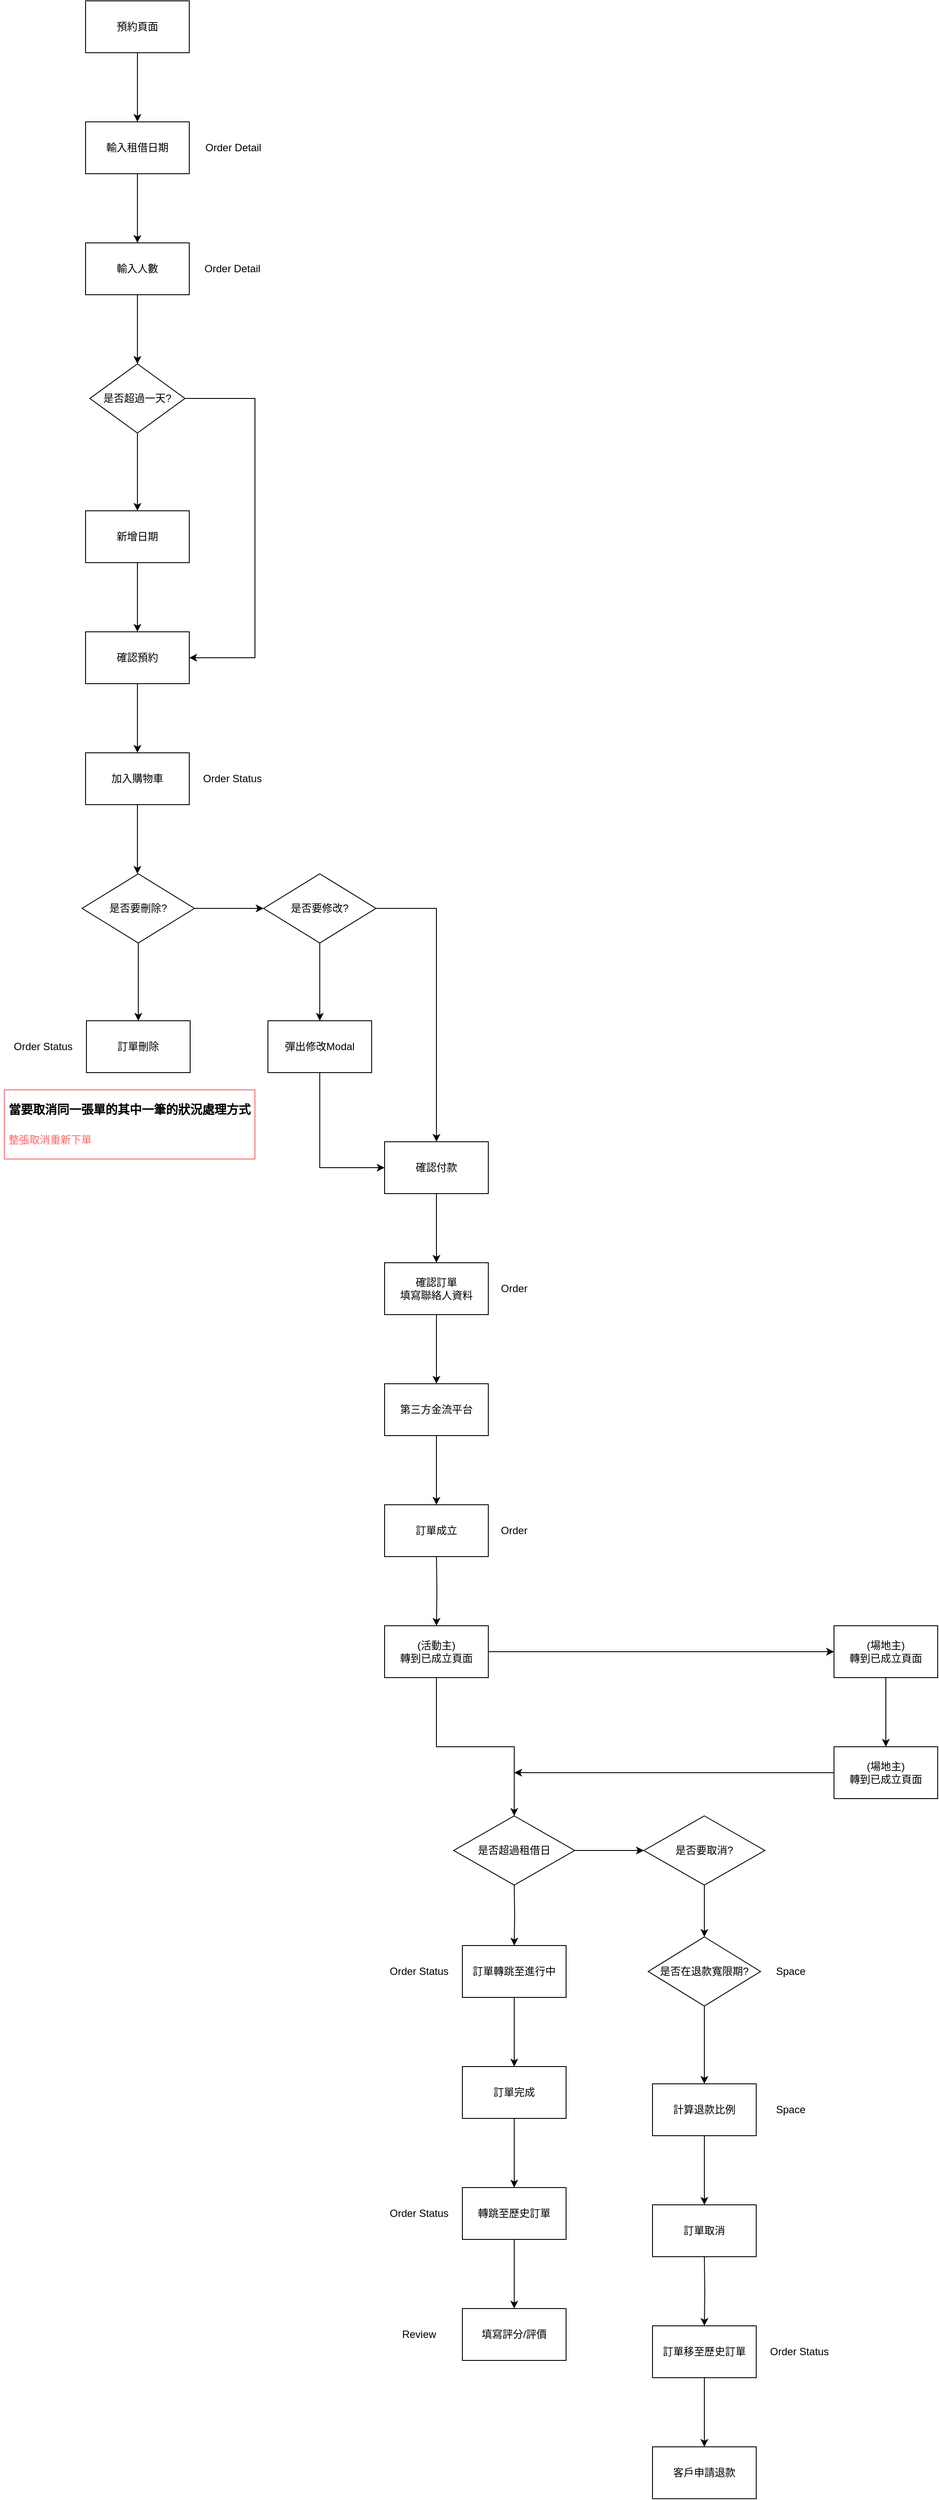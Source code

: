<mxfile version="15.2.9" type="device" pages="5"><diagram id="C5RBs43oDa-KdzZeNtuy" name="下訂單"><mxGraphModel dx="1422" dy="706" grid="1" gridSize="10" guides="1" tooltips="1" connect="1" arrows="1" fold="1" page="1" pageScale="1" pageWidth="827" pageHeight="1169" math="0" shadow="0"><root><mxCell id="WIyWlLk6GJQsqaUBKTNV-0"/><mxCell id="WIyWlLk6GJQsqaUBKTNV-1" parent="WIyWlLk6GJQsqaUBKTNV-0"/><mxCell id="WJrAWyc0qGyzrB6jBQik-2" value="" style="edgeStyle=orthogonalEdgeStyle;rounded=0;orthogonalLoop=1;jettySize=auto;html=1;" parent="WIyWlLk6GJQsqaUBKTNV-1" source="WJrAWyc0qGyzrB6jBQik-0" target="WJrAWyc0qGyzrB6jBQik-1" edge="1"><mxGeometry relative="1" as="geometry"/></mxCell><mxCell id="WJrAWyc0qGyzrB6jBQik-0" value="預約頁面" style="rounded=0;whiteSpace=wrap;html=1;" parent="WIyWlLk6GJQsqaUBKTNV-1" vertex="1"><mxGeometry x="134" y="40" width="120" height="60" as="geometry"/></mxCell><mxCell id="WJrAWyc0qGyzrB6jBQik-18" value="" style="edgeStyle=orthogonalEdgeStyle;rounded=0;orthogonalLoop=1;jettySize=auto;html=1;" parent="WIyWlLk6GJQsqaUBKTNV-1" source="WJrAWyc0qGyzrB6jBQik-1" target="WJrAWyc0qGyzrB6jBQik-17" edge="1"><mxGeometry relative="1" as="geometry"/></mxCell><mxCell id="WJrAWyc0qGyzrB6jBQik-1" value="輸入租借日期" style="rounded=0;whiteSpace=wrap;html=1;" parent="WIyWlLk6GJQsqaUBKTNV-1" vertex="1"><mxGeometry x="134" y="180" width="120" height="60" as="geometry"/></mxCell><mxCell id="WJrAWyc0qGyzrB6jBQik-7" value="" style="edgeStyle=orthogonalEdgeStyle;rounded=0;orthogonalLoop=1;jettySize=auto;html=1;" parent="WIyWlLk6GJQsqaUBKTNV-1" source="WJrAWyc0qGyzrB6jBQik-5" target="WJrAWyc0qGyzrB6jBQik-6" edge="1"><mxGeometry relative="1" as="geometry"/></mxCell><mxCell id="WJrAWyc0qGyzrB6jBQik-22" value="" style="edgeStyle=orthogonalEdgeStyle;rounded=0;orthogonalLoop=1;jettySize=auto;html=1;entryX=1;entryY=0.5;entryDx=0;entryDy=0;" parent="WIyWlLk6GJQsqaUBKTNV-1" source="WJrAWyc0qGyzrB6jBQik-5" target="WJrAWyc0qGyzrB6jBQik-12" edge="1"><mxGeometry relative="1" as="geometry"><mxPoint x="340" y="800" as="targetPoint"/><Array as="points"><mxPoint x="330" y="500"/><mxPoint x="330" y="800"/></Array></mxGeometry></mxCell><mxCell id="WJrAWyc0qGyzrB6jBQik-5" value="是否超過一天?" style="rhombus;whiteSpace=wrap;html=1;" parent="WIyWlLk6GJQsqaUBKTNV-1" vertex="1"><mxGeometry x="139" y="460" width="110" height="80" as="geometry"/></mxCell><mxCell id="WJrAWyc0qGyzrB6jBQik-13" value="" style="edgeStyle=orthogonalEdgeStyle;rounded=0;orthogonalLoop=1;jettySize=auto;html=1;" parent="WIyWlLk6GJQsqaUBKTNV-1" source="WJrAWyc0qGyzrB6jBQik-6" target="WJrAWyc0qGyzrB6jBQik-12" edge="1"><mxGeometry relative="1" as="geometry"/></mxCell><mxCell id="WJrAWyc0qGyzrB6jBQik-6" value="新增日期" style="whiteSpace=wrap;html=1;" parent="WIyWlLk6GJQsqaUBKTNV-1" vertex="1"><mxGeometry x="134" y="630" width="120" height="60" as="geometry"/></mxCell><mxCell id="WJrAWyc0qGyzrB6jBQik-25" value="" style="edgeStyle=orthogonalEdgeStyle;rounded=0;orthogonalLoop=1;jettySize=auto;html=1;" parent="WIyWlLk6GJQsqaUBKTNV-1" source="WJrAWyc0qGyzrB6jBQik-12" target="WJrAWyc0qGyzrB6jBQik-24" edge="1"><mxGeometry relative="1" as="geometry"/></mxCell><mxCell id="WJrAWyc0qGyzrB6jBQik-12" value="確認預約" style="whiteSpace=wrap;html=1;" parent="WIyWlLk6GJQsqaUBKTNV-1" vertex="1"><mxGeometry x="134" y="770" width="120" height="60" as="geometry"/></mxCell><mxCell id="WJrAWyc0qGyzrB6jBQik-20" value="" style="edgeStyle=orthogonalEdgeStyle;rounded=0;orthogonalLoop=1;jettySize=auto;html=1;" parent="WIyWlLk6GJQsqaUBKTNV-1" source="WJrAWyc0qGyzrB6jBQik-17" edge="1"><mxGeometry relative="1" as="geometry"><mxPoint x="194" y="460" as="targetPoint"/></mxGeometry></mxCell><mxCell id="WJrAWyc0qGyzrB6jBQik-17" value="輸入人數" style="rounded=0;whiteSpace=wrap;html=1;" parent="WIyWlLk6GJQsqaUBKTNV-1" vertex="1"><mxGeometry x="134" y="320" width="120" height="60" as="geometry"/></mxCell><mxCell id="WJrAWyc0qGyzrB6jBQik-27" value="" style="edgeStyle=orthogonalEdgeStyle;rounded=0;orthogonalLoop=1;jettySize=auto;html=1;" parent="WIyWlLk6GJQsqaUBKTNV-1" source="WJrAWyc0qGyzrB6jBQik-24" edge="1"><mxGeometry relative="1" as="geometry"><mxPoint x="194" y="1050" as="targetPoint"/></mxGeometry></mxCell><mxCell id="WJrAWyc0qGyzrB6jBQik-24" value="加入購物車" style="whiteSpace=wrap;html=1;" parent="WIyWlLk6GJQsqaUBKTNV-1" vertex="1"><mxGeometry x="134" y="910" width="120" height="60" as="geometry"/></mxCell><mxCell id="WJrAWyc0qGyzrB6jBQik-30" value="" style="edgeStyle=orthogonalEdgeStyle;rounded=0;orthogonalLoop=1;jettySize=auto;html=1;" parent="WIyWlLk6GJQsqaUBKTNV-1" source="WJrAWyc0qGyzrB6jBQik-28" target="WJrAWyc0qGyzrB6jBQik-29" edge="1"><mxGeometry relative="1" as="geometry"/></mxCell><mxCell id="WJrAWyc0qGyzrB6jBQik-35" value="" style="edgeStyle=orthogonalEdgeStyle;rounded=0;orthogonalLoop=1;jettySize=auto;html=1;" parent="WIyWlLk6GJQsqaUBKTNV-1" source="WJrAWyc0qGyzrB6jBQik-28" target="WJrAWyc0qGyzrB6jBQik-34" edge="1"><mxGeometry relative="1" as="geometry"/></mxCell><mxCell id="WJrAWyc0qGyzrB6jBQik-28" value="是否要刪除?" style="rhombus;whiteSpace=wrap;html=1;" parent="WIyWlLk6GJQsqaUBKTNV-1" vertex="1"><mxGeometry x="130" y="1050" width="130" height="80" as="geometry"/></mxCell><mxCell id="WJrAWyc0qGyzrB6jBQik-29" value="訂單刪除" style="whiteSpace=wrap;html=1;" parent="WIyWlLk6GJQsqaUBKTNV-1" vertex="1"><mxGeometry x="135" y="1220" width="120" height="60" as="geometry"/></mxCell><mxCell id="WJrAWyc0qGyzrB6jBQik-37" value="" style="edgeStyle=orthogonalEdgeStyle;rounded=0;orthogonalLoop=1;jettySize=auto;html=1;" parent="WIyWlLk6GJQsqaUBKTNV-1" source="WJrAWyc0qGyzrB6jBQik-34" edge="1"><mxGeometry relative="1" as="geometry"><mxPoint x="405" y="1220" as="targetPoint"/></mxGeometry></mxCell><mxCell id="WJrAWyc0qGyzrB6jBQik-39" value="" style="edgeStyle=orthogonalEdgeStyle;rounded=0;orthogonalLoop=1;jettySize=auto;html=1;" parent="WIyWlLk6GJQsqaUBKTNV-1" source="WJrAWyc0qGyzrB6jBQik-34" target="WJrAWyc0qGyzrB6jBQik-38" edge="1"><mxGeometry relative="1" as="geometry"/></mxCell><mxCell id="WJrAWyc0qGyzrB6jBQik-34" value="是否要修改?" style="rhombus;whiteSpace=wrap;html=1;" parent="WIyWlLk6GJQsqaUBKTNV-1" vertex="1"><mxGeometry x="340" y="1050" width="130" height="80" as="geometry"/></mxCell><mxCell id="WJrAWyc0qGyzrB6jBQik-44" value="" style="edgeStyle=orthogonalEdgeStyle;rounded=0;orthogonalLoop=1;jettySize=auto;html=1;" parent="WIyWlLk6GJQsqaUBKTNV-1" source="WJrAWyc0qGyzrB6jBQik-38" target="WJrAWyc0qGyzrB6jBQik-43" edge="1"><mxGeometry relative="1" as="geometry"/></mxCell><mxCell id="WJrAWyc0qGyzrB6jBQik-38" value="確認付款" style="whiteSpace=wrap;html=1;" parent="WIyWlLk6GJQsqaUBKTNV-1" vertex="1"><mxGeometry x="480" y="1360" width="120" height="60" as="geometry"/></mxCell><mxCell id="WJrAWyc0qGyzrB6jBQik-50" value="" style="edgeStyle=orthogonalEdgeStyle;rounded=0;orthogonalLoop=1;jettySize=auto;html=1;" parent="WIyWlLk6GJQsqaUBKTNV-1" source="WJrAWyc0qGyzrB6jBQik-43" target="WJrAWyc0qGyzrB6jBQik-49" edge="1"><mxGeometry relative="1" as="geometry"/></mxCell><mxCell id="WJrAWyc0qGyzrB6jBQik-43" value="確認訂單&lt;br&gt;填寫聯絡人資料" style="whiteSpace=wrap;html=1;" parent="WIyWlLk6GJQsqaUBKTNV-1" vertex="1"><mxGeometry x="480" y="1500" width="120" height="60" as="geometry"/></mxCell><mxCell id="WJrAWyc0qGyzrB6jBQik-48" style="edgeStyle=orthogonalEdgeStyle;rounded=0;orthogonalLoop=1;jettySize=auto;html=1;entryX=0;entryY=0.5;entryDx=0;entryDy=0;exitX=0.5;exitY=1;exitDx=0;exitDy=0;" parent="WIyWlLk6GJQsqaUBKTNV-1" source="WJrAWyc0qGyzrB6jBQik-45" target="WJrAWyc0qGyzrB6jBQik-38" edge="1"><mxGeometry relative="1" as="geometry"><mxPoint x="405" y="1400" as="targetPoint"/></mxGeometry></mxCell><mxCell id="WJrAWyc0qGyzrB6jBQik-45" value="彈出修改Modal" style="whiteSpace=wrap;html=1;" parent="WIyWlLk6GJQsqaUBKTNV-1" vertex="1"><mxGeometry x="345" y="1220" width="120" height="60" as="geometry"/></mxCell><mxCell id="WJrAWyc0qGyzrB6jBQik-52" value="" style="edgeStyle=orthogonalEdgeStyle;rounded=0;orthogonalLoop=1;jettySize=auto;html=1;" parent="WIyWlLk6GJQsqaUBKTNV-1" source="WJrAWyc0qGyzrB6jBQik-49" target="WJrAWyc0qGyzrB6jBQik-51" edge="1"><mxGeometry relative="1" as="geometry"/></mxCell><mxCell id="WJrAWyc0qGyzrB6jBQik-49" value="第三方金流平台" style="whiteSpace=wrap;html=1;" parent="WIyWlLk6GJQsqaUBKTNV-1" vertex="1"><mxGeometry x="480" y="1640" width="120" height="60" as="geometry"/></mxCell><mxCell id="WJrAWyc0qGyzrB6jBQik-51" value="訂單成立" style="whiteSpace=wrap;html=1;" parent="WIyWlLk6GJQsqaUBKTNV-1" vertex="1"><mxGeometry x="480" y="1780" width="120" height="60" as="geometry"/></mxCell><mxCell id="bFwh6f3fez9DWbD6Xbim-6" value="" style="edgeStyle=orthogonalEdgeStyle;rounded=0;orthogonalLoop=1;jettySize=auto;html=1;" parent="WIyWlLk6GJQsqaUBKTNV-1" target="bFwh6f3fez9DWbD6Xbim-12" edge="1"><mxGeometry relative="1" as="geometry"><mxPoint x="540" y="1840" as="sourcePoint"/></mxGeometry></mxCell><mxCell id="bFwh6f3fez9DWbD6Xbim-7" value="" style="edgeStyle=orthogonalEdgeStyle;rounded=0;orthogonalLoop=1;jettySize=auto;html=1;" parent="WIyWlLk6GJQsqaUBKTNV-1" target="bFwh6f3fez9DWbD6Xbim-9" edge="1"><mxGeometry relative="1" as="geometry"><mxPoint x="850" y="2650" as="sourcePoint"/></mxGeometry></mxCell><mxCell id="bFwh6f3fez9DWbD6Xbim-8" value="" style="edgeStyle=orthogonalEdgeStyle;rounded=0;orthogonalLoop=1;jettySize=auto;html=1;" parent="WIyWlLk6GJQsqaUBKTNV-1" source="bFwh6f3fez9DWbD6Xbim-9" target="bFwh6f3fez9DWbD6Xbim-25" edge="1"><mxGeometry relative="1" as="geometry"/></mxCell><mxCell id="bFwh6f3fez9DWbD6Xbim-9" value="訂單移至歷史訂單" style="whiteSpace=wrap;html=1;" parent="WIyWlLk6GJQsqaUBKTNV-1" vertex="1"><mxGeometry x="790" y="2730" width="120" height="60" as="geometry"/></mxCell><mxCell id="bFwh6f3fez9DWbD6Xbim-10" value="" style="edgeStyle=orthogonalEdgeStyle;rounded=0;orthogonalLoop=1;jettySize=auto;html=1;entryX=0.5;entryY=0;entryDx=0;entryDy=0;" parent="WIyWlLk6GJQsqaUBKTNV-1" source="bFwh6f3fez9DWbD6Xbim-12" target="bFwh6f3fez9DWbD6Xbim-19" edge="1"><mxGeometry relative="1" as="geometry"><mxPoint x="540" y="2170" as="targetPoint"/></mxGeometry></mxCell><mxCell id="bFwh6f3fez9DWbD6Xbim-11" value="" style="edgeStyle=orthogonalEdgeStyle;rounded=0;orthogonalLoop=1;jettySize=auto;html=1;" parent="WIyWlLk6GJQsqaUBKTNV-1" source="bFwh6f3fez9DWbD6Xbim-12" target="bFwh6f3fez9DWbD6Xbim-29" edge="1"><mxGeometry relative="1" as="geometry"/></mxCell><mxCell id="bFwh6f3fez9DWbD6Xbim-12" value="(活動主)&lt;br&gt;轉到已成立頁面" style="rounded=0;whiteSpace=wrap;html=1;" parent="WIyWlLk6GJQsqaUBKTNV-1" vertex="1"><mxGeometry x="480" y="1920" width="120" height="60" as="geometry"/></mxCell><mxCell id="bFwh6f3fez9DWbD6Xbim-13" value="" style="edgeStyle=orthogonalEdgeStyle;rounded=0;orthogonalLoop=1;jettySize=auto;html=1;entryX=0.5;entryY=0;entryDx=0;entryDy=0;" parent="WIyWlLk6GJQsqaUBKTNV-1" target="bFwh6f3fez9DWbD6Xbim-15" edge="1"><mxGeometry relative="1" as="geometry"><mxPoint x="630" y="2220" as="sourcePoint"/><mxPoint x="630" y="2280" as="targetPoint"/></mxGeometry></mxCell><mxCell id="bFwh6f3fez9DWbD6Xbim-14" value="" style="edgeStyle=orthogonalEdgeStyle;rounded=0;orthogonalLoop=1;jettySize=auto;html=1;" parent="WIyWlLk6GJQsqaUBKTNV-1" source="bFwh6f3fez9DWbD6Xbim-15" edge="1"><mxGeometry relative="1" as="geometry"><mxPoint x="630" y="2430" as="targetPoint"/></mxGeometry></mxCell><mxCell id="bFwh6f3fez9DWbD6Xbim-15" value="訂單轉跳至進行中" style="rounded=0;whiteSpace=wrap;html=1;" parent="WIyWlLk6GJQsqaUBKTNV-1" vertex="1"><mxGeometry x="570" y="2290" width="120" height="60" as="geometry"/></mxCell><mxCell id="bFwh6f3fez9DWbD6Xbim-16" value="是否要取消?" style="rhombus;whiteSpace=wrap;html=1;rounded=0;" parent="WIyWlLk6GJQsqaUBKTNV-1" vertex="1"><mxGeometry x="780" y="2140" width="140" height="80" as="geometry"/></mxCell><mxCell id="bFwh6f3fez9DWbD6Xbim-17" value="" style="edgeStyle=orthogonalEdgeStyle;rounded=0;orthogonalLoop=1;jettySize=auto;html=1;" parent="WIyWlLk6GJQsqaUBKTNV-1" edge="1"><mxGeometry relative="1" as="geometry"><mxPoint x="850" y="2220" as="sourcePoint"/><mxPoint x="850" y="2280" as="targetPoint"/></mxGeometry></mxCell><mxCell id="bFwh6f3fez9DWbD6Xbim-18" value="" style="edgeStyle=orthogonalEdgeStyle;rounded=0;orthogonalLoop=1;jettySize=auto;html=1;" parent="WIyWlLk6GJQsqaUBKTNV-1" source="bFwh6f3fez9DWbD6Xbim-19" edge="1"><mxGeometry relative="1" as="geometry"><mxPoint x="780" y="2180" as="targetPoint"/></mxGeometry></mxCell><mxCell id="bFwh6f3fez9DWbD6Xbim-19" value="是否超過租借日" style="rhombus;whiteSpace=wrap;html=1;rounded=0;" parent="WIyWlLk6GJQsqaUBKTNV-1" vertex="1"><mxGeometry x="560" y="2140" width="140" height="80" as="geometry"/></mxCell><mxCell id="bFwh6f3fez9DWbD6Xbim-20" value="" style="edgeStyle=orthogonalEdgeStyle;rounded=0;orthogonalLoop=1;jettySize=auto;html=1;" parent="WIyWlLk6GJQsqaUBKTNV-1" source="bFwh6f3fez9DWbD6Xbim-21" target="bFwh6f3fez9DWbD6Xbim-23" edge="1"><mxGeometry relative="1" as="geometry"/></mxCell><mxCell id="bFwh6f3fez9DWbD6Xbim-21" value="是否在退款寬限期?" style="rhombus;whiteSpace=wrap;html=1;" parent="WIyWlLk6GJQsqaUBKTNV-1" vertex="1"><mxGeometry x="785" y="2280" width="130" height="80" as="geometry"/></mxCell><mxCell id="bFwh6f3fez9DWbD6Xbim-22" value="" style="edgeStyle=orthogonalEdgeStyle;rounded=0;orthogonalLoop=1;jettySize=auto;html=1;" parent="WIyWlLk6GJQsqaUBKTNV-1" source="bFwh6f3fez9DWbD6Xbim-23" target="bFwh6f3fez9DWbD6Xbim-24" edge="1"><mxGeometry relative="1" as="geometry"/></mxCell><mxCell id="bFwh6f3fez9DWbD6Xbim-23" value="計算退款比例" style="whiteSpace=wrap;html=1;" parent="WIyWlLk6GJQsqaUBKTNV-1" vertex="1"><mxGeometry x="790" y="2450" width="120" height="60" as="geometry"/></mxCell><mxCell id="bFwh6f3fez9DWbD6Xbim-24" value="訂單取消" style="whiteSpace=wrap;html=1;" parent="WIyWlLk6GJQsqaUBKTNV-1" vertex="1"><mxGeometry x="790" y="2590" width="120" height="60" as="geometry"/></mxCell><mxCell id="bFwh6f3fez9DWbD6Xbim-25" value="客戶申請退款" style="whiteSpace=wrap;html=1;" parent="WIyWlLk6GJQsqaUBKTNV-1" vertex="1"><mxGeometry x="790" y="2870" width="120" height="60" as="geometry"/></mxCell><mxCell id="bFwh6f3fez9DWbD6Xbim-26" value="" style="edgeStyle=orthogonalEdgeStyle;rounded=0;orthogonalLoop=1;jettySize=auto;html=1;" parent="WIyWlLk6GJQsqaUBKTNV-1" source="bFwh6f3fez9DWbD6Xbim-27" edge="1"><mxGeometry relative="1" as="geometry"><mxPoint x="630" y="2570" as="targetPoint"/></mxGeometry></mxCell><mxCell id="bFwh6f3fez9DWbD6Xbim-27" value="訂單完成" style="rounded=0;whiteSpace=wrap;html=1;" parent="WIyWlLk6GJQsqaUBKTNV-1" vertex="1"><mxGeometry x="570" y="2430" width="120" height="60" as="geometry"/></mxCell><mxCell id="bFwh6f3fez9DWbD6Xbim-28" value="" style="edgeStyle=orthogonalEdgeStyle;rounded=0;orthogonalLoop=1;jettySize=auto;html=1;" parent="WIyWlLk6GJQsqaUBKTNV-1" source="bFwh6f3fez9DWbD6Xbim-29" target="bFwh6f3fez9DWbD6Xbim-30" edge="1"><mxGeometry relative="1" as="geometry"/></mxCell><mxCell id="bFwh6f3fez9DWbD6Xbim-29" value="(場地主)&lt;br&gt;轉到已成立頁面" style="rounded=0;whiteSpace=wrap;html=1;" parent="WIyWlLk6GJQsqaUBKTNV-1" vertex="1"><mxGeometry x="1000" y="1920" width="120" height="60" as="geometry"/></mxCell><mxCell id="bFwh6f3fez9DWbD6Xbim-34" style="edgeStyle=orthogonalEdgeStyle;rounded=0;orthogonalLoop=1;jettySize=auto;html=1;exitX=0;exitY=0.5;exitDx=0;exitDy=0;" parent="WIyWlLk6GJQsqaUBKTNV-1" source="bFwh6f3fez9DWbD6Xbim-30" edge="1"><mxGeometry relative="1" as="geometry"><mxPoint x="630" y="2090" as="targetPoint"/></mxGeometry></mxCell><mxCell id="bFwh6f3fez9DWbD6Xbim-30" value="(場地主)&lt;br&gt;轉到已成立頁面" style="rounded=0;whiteSpace=wrap;html=1;" parent="WIyWlLk6GJQsqaUBKTNV-1" vertex="1"><mxGeometry x="1000" y="2060" width="120" height="60" as="geometry"/></mxCell><mxCell id="bFwh6f3fez9DWbD6Xbim-38" value="" style="edgeStyle=orthogonalEdgeStyle;rounded=0;orthogonalLoop=1;jettySize=auto;html=1;" parent="WIyWlLk6GJQsqaUBKTNV-1" source="bFwh6f3fez9DWbD6Xbim-35" edge="1"><mxGeometry relative="1" as="geometry"><mxPoint x="630" y="2710" as="targetPoint"/></mxGeometry></mxCell><mxCell id="bFwh6f3fez9DWbD6Xbim-35" value="轉跳至歷史訂單" style="rounded=0;whiteSpace=wrap;html=1;" parent="WIyWlLk6GJQsqaUBKTNV-1" vertex="1"><mxGeometry x="570" y="2570" width="120" height="60" as="geometry"/></mxCell><mxCell id="bFwh6f3fez9DWbD6Xbim-39" value="填寫評分/評價" style="rounded=0;whiteSpace=wrap;html=1;" parent="WIyWlLk6GJQsqaUBKTNV-1" vertex="1"><mxGeometry x="570" y="2710" width="120" height="60" as="geometry"/></mxCell><mxCell id="bFwh6f3fez9DWbD6Xbim-40" value="Order Detail" style="text;html=1;strokeColor=none;fillColor=none;align=center;verticalAlign=middle;whiteSpace=wrap;rounded=0;" parent="WIyWlLk6GJQsqaUBKTNV-1" vertex="1"><mxGeometry x="255" y="200" width="100" height="20" as="geometry"/></mxCell><mxCell id="bFwh6f3fez9DWbD6Xbim-41" value="Order Detail" style="text;html=1;strokeColor=none;fillColor=none;align=center;verticalAlign=middle;whiteSpace=wrap;rounded=0;" parent="WIyWlLk6GJQsqaUBKTNV-1" vertex="1"><mxGeometry x="254" y="340" width="100" height="20" as="geometry"/></mxCell><mxCell id="bFwh6f3fez9DWbD6Xbim-42" value="Order Status" style="text;html=1;strokeColor=none;fillColor=none;align=center;verticalAlign=middle;whiteSpace=wrap;rounded=0;" parent="WIyWlLk6GJQsqaUBKTNV-1" vertex="1"><mxGeometry x="254" y="930" width="100" height="20" as="geometry"/></mxCell><mxCell id="bFwh6f3fez9DWbD6Xbim-43" value="Order Status" style="text;html=1;strokeColor=none;fillColor=none;align=center;verticalAlign=middle;whiteSpace=wrap;rounded=0;" parent="WIyWlLk6GJQsqaUBKTNV-1" vertex="1"><mxGeometry x="35" y="1240" width="100" height="20" as="geometry"/></mxCell><mxCell id="bFwh6f3fez9DWbD6Xbim-44" value="Order" style="text;html=1;strokeColor=none;fillColor=none;align=center;verticalAlign=middle;whiteSpace=wrap;rounded=0;" parent="WIyWlLk6GJQsqaUBKTNV-1" vertex="1"><mxGeometry x="580" y="1520" width="100" height="20" as="geometry"/></mxCell><mxCell id="bFwh6f3fez9DWbD6Xbim-45" value="Order" style="text;html=1;strokeColor=none;fillColor=none;align=center;verticalAlign=middle;whiteSpace=wrap;rounded=0;" parent="WIyWlLk6GJQsqaUBKTNV-1" vertex="1"><mxGeometry x="580" y="1800" width="100" height="20" as="geometry"/></mxCell><mxCell id="bFwh6f3fez9DWbD6Xbim-46" value="Order Status" style="text;html=1;strokeColor=none;fillColor=none;align=center;verticalAlign=middle;whiteSpace=wrap;rounded=0;" parent="WIyWlLk6GJQsqaUBKTNV-1" vertex="1"><mxGeometry x="470" y="2310" width="100" height="20" as="geometry"/></mxCell><mxCell id="bFwh6f3fez9DWbD6Xbim-47" value="Order Status" style="text;html=1;strokeColor=none;fillColor=none;align=center;verticalAlign=middle;whiteSpace=wrap;rounded=0;" parent="WIyWlLk6GJQsqaUBKTNV-1" vertex="1"><mxGeometry x="470" y="2590" width="100" height="20" as="geometry"/></mxCell><mxCell id="bFwh6f3fez9DWbD6Xbim-49" value="Review" style="text;html=1;strokeColor=none;fillColor=none;align=center;verticalAlign=middle;whiteSpace=wrap;rounded=0;" parent="WIyWlLk6GJQsqaUBKTNV-1" vertex="1"><mxGeometry x="470" y="2730" width="100" height="20" as="geometry"/></mxCell><mxCell id="bFwh6f3fez9DWbD6Xbim-50" value="Space" style="text;html=1;strokeColor=none;fillColor=none;align=center;verticalAlign=middle;whiteSpace=wrap;rounded=0;" parent="WIyWlLk6GJQsqaUBKTNV-1" vertex="1"><mxGeometry x="900" y="2310" width="100" height="20" as="geometry"/></mxCell><mxCell id="bFwh6f3fez9DWbD6Xbim-51" value="Space" style="text;html=1;strokeColor=none;fillColor=none;align=center;verticalAlign=middle;whiteSpace=wrap;rounded=0;" parent="WIyWlLk6GJQsqaUBKTNV-1" vertex="1"><mxGeometry x="900" y="2470" width="100" height="20" as="geometry"/></mxCell><mxCell id="bFwh6f3fez9DWbD6Xbim-52" value="Order Status" style="text;html=1;strokeColor=none;fillColor=none;align=center;verticalAlign=middle;whiteSpace=wrap;rounded=0;" parent="WIyWlLk6GJQsqaUBKTNV-1" vertex="1"><mxGeometry x="910" y="2750" width="100" height="20" as="geometry"/></mxCell><mxCell id="TXNyuSsWgOs4vsMnwK66-0" value="&lt;h1&gt;&lt;font style=&quot;font-size: 14px&quot;&gt;當要取消同一張單的其中一筆的狀況處理方式&lt;/font&gt;&lt;/h1&gt;&lt;p&gt;&lt;font color=&quot;#ff6666&quot;&gt;整張取消重新下單&lt;/font&gt;&lt;/p&gt;" style="text;html=1;strokeColor=#FF6666;fillColor=none;spacing=5;spacingTop=-20;whiteSpace=wrap;overflow=hidden;rounded=0;" parent="WIyWlLk6GJQsqaUBKTNV-1" vertex="1"><mxGeometry x="40" y="1300" width="290" height="80" as="geometry"/></mxCell></root></mxGraphModel></diagram><diagram id="-NSbQYKcf6LpjmqHO6Qi" name="登入註冊"><mxGraphModel dx="828" dy="462" grid="1" gridSize="10" guides="1" tooltips="1" connect="1" arrows="1" fold="1" page="1" pageScale="1" pageWidth="827" pageHeight="1169" math="0" shadow="0"><root><mxCell id="1UIVZD9rJrT09JjX7f3v-0"/><mxCell id="1UIVZD9rJrT09JjX7f3v-1" parent="1UIVZD9rJrT09JjX7f3v-0"/><mxCell id="1UIVZD9rJrT09JjX7f3v-2" value="" style="edgeStyle=orthogonalEdgeStyle;rounded=0;orthogonalLoop=1;jettySize=auto;html=1;" parent="1UIVZD9rJrT09JjX7f3v-1" source="1UIVZD9rJrT09JjX7f3v-3" target="1UIVZD9rJrT09JjX7f3v-6" edge="1"><mxGeometry relative="1" as="geometry"/></mxCell><mxCell id="1UIVZD9rJrT09JjX7f3v-3" value="登入" style="rounded=0;whiteSpace=wrap;html=1;" parent="1UIVZD9rJrT09JjX7f3v-1" vertex="1"><mxGeometry x="268" y="40" width="94" height="60" as="geometry"/></mxCell><mxCell id="1UIVZD9rJrT09JjX7f3v-4" value="" style="edgeStyle=orthogonalEdgeStyle;rounded=0;orthogonalLoop=1;jettySize=auto;html=1;" parent="1UIVZD9rJrT09JjX7f3v-1" source="1UIVZD9rJrT09JjX7f3v-6" target="1UIVZD9rJrT09JjX7f3v-8" edge="1"><mxGeometry relative="1" as="geometry"/></mxCell><mxCell id="1UIVZD9rJrT09JjX7f3v-5" value="" style="edgeStyle=orthogonalEdgeStyle;rounded=0;orthogonalLoop=1;jettySize=auto;html=1;" parent="1UIVZD9rJrT09JjX7f3v-1" source="1UIVZD9rJrT09JjX7f3v-6" target="1UIVZD9rJrT09JjX7f3v-19" edge="1"><mxGeometry relative="1" as="geometry"/></mxCell><mxCell id="1UIVZD9rJrT09JjX7f3v-6" value="是否有帳號?" style="rhombus;whiteSpace=wrap;html=1;rounded=0;" parent="1UIVZD9rJrT09JjX7f3v-1" vertex="1"><mxGeometry x="240" y="170" width="150" height="80" as="geometry"/></mxCell><mxCell id="1UIVZD9rJrT09JjX7f3v-7" value="" style="edgeStyle=orthogonalEdgeStyle;rounded=0;orthogonalLoop=1;jettySize=auto;html=1;" parent="1UIVZD9rJrT09JjX7f3v-1" source="1UIVZD9rJrT09JjX7f3v-8" target="1UIVZD9rJrT09JjX7f3v-10" edge="1"><mxGeometry relative="1" as="geometry"/></mxCell><mxCell id="1UIVZD9rJrT09JjX7f3v-8" value="註冊頁面" style="whiteSpace=wrap;html=1;rounded=0;" parent="1UIVZD9rJrT09JjX7f3v-1" vertex="1"><mxGeometry x="485" y="180" width="120" height="60" as="geometry"/></mxCell><mxCell id="1UIVZD9rJrT09JjX7f3v-9" value="" style="edgeStyle=orthogonalEdgeStyle;rounded=0;orthogonalLoop=1;jettySize=auto;html=1;" parent="1UIVZD9rJrT09JjX7f3v-1" source="1UIVZD9rJrT09JjX7f3v-10" target="1UIVZD9rJrT09JjX7f3v-12" edge="1"><mxGeometry relative="1" as="geometry"/></mxCell><mxCell id="1UIVZD9rJrT09JjX7f3v-10" value="填入登入資料" style="whiteSpace=wrap;html=1;rounded=0;" parent="1UIVZD9rJrT09JjX7f3v-1" vertex="1"><mxGeometry x="485" y="320" width="120" height="60" as="geometry"/></mxCell><mxCell id="1UIVZD9rJrT09JjX7f3v-11" value="" style="edgeStyle=orthogonalEdgeStyle;rounded=0;orthogonalLoop=1;jettySize=auto;html=1;" parent="1UIVZD9rJrT09JjX7f3v-1" source="1UIVZD9rJrT09JjX7f3v-12" target="1UIVZD9rJrT09JjX7f3v-15" edge="1"><mxGeometry relative="1" as="geometry"/></mxCell><mxCell id="1UIVZD9rJrT09JjX7f3v-12" value="Email發信認證" style="whiteSpace=wrap;html=1;rounded=0;" parent="1UIVZD9rJrT09JjX7f3v-1" vertex="1"><mxGeometry x="485" y="460" width="120" height="60" as="geometry"/></mxCell><mxCell id="1UIVZD9rJrT09JjX7f3v-13" style="edgeStyle=orthogonalEdgeStyle;rounded=0;orthogonalLoop=1;jettySize=auto;html=1;exitX=1;exitY=0.5;exitDx=0;exitDy=0;entryX=1;entryY=0.5;entryDx=0;entryDy=0;" parent="1UIVZD9rJrT09JjX7f3v-1" source="1UIVZD9rJrT09JjX7f3v-15" target="1UIVZD9rJrT09JjX7f3v-12" edge="1"><mxGeometry relative="1" as="geometry"><Array as="points"><mxPoint x="671" y="630"/><mxPoint x="671" y="490"/></Array></mxGeometry></mxCell><mxCell id="1UIVZD9rJrT09JjX7f3v-14" value="" style="edgeStyle=orthogonalEdgeStyle;rounded=0;orthogonalLoop=1;jettySize=auto;html=1;" parent="1UIVZD9rJrT09JjX7f3v-1" source="1UIVZD9rJrT09JjX7f3v-15" target="1UIVZD9rJrT09JjX7f3v-17" edge="1"><mxGeometry relative="1" as="geometry"/></mxCell><mxCell id="1UIVZD9rJrT09JjX7f3v-15" value="是否驗證成功?" style="rhombus;whiteSpace=wrap;html=1;rounded=0;" parent="1UIVZD9rJrT09JjX7f3v-1" vertex="1"><mxGeometry x="480" y="590" width="130" height="80" as="geometry"/></mxCell><mxCell id="1UIVZD9rJrT09JjX7f3v-16" style="edgeStyle=orthogonalEdgeStyle;rounded=0;orthogonalLoop=1;jettySize=auto;html=1;exitX=0;exitY=0.5;exitDx=0;exitDy=0;entryX=1;entryY=0.5;entryDx=0;entryDy=0;" parent="1UIVZD9rJrT09JjX7f3v-1" source="1UIVZD9rJrT09JjX7f3v-17" target="1UIVZD9rJrT09JjX7f3v-19" edge="1"><mxGeometry relative="1" as="geometry"/></mxCell><mxCell id="1UIVZD9rJrT09JjX7f3v-17" value="轉跳至登入頁面" style="whiteSpace=wrap;html=1;rounded=0;" parent="1UIVZD9rJrT09JjX7f3v-1" vertex="1"><mxGeometry x="485" y="760" width="120" height="60" as="geometry"/></mxCell><mxCell id="1UIVZD9rJrT09JjX7f3v-18" value="" style="edgeStyle=orthogonalEdgeStyle;rounded=0;orthogonalLoop=1;jettySize=auto;html=1;" parent="1UIVZD9rJrT09JjX7f3v-1" source="1UIVZD9rJrT09JjX7f3v-19" edge="1"><mxGeometry relative="1" as="geometry"><mxPoint x="315" y="480" as="targetPoint"/></mxGeometry></mxCell><mxCell id="1UIVZD9rJrT09JjX7f3v-19" value="輸入帳號/密碼" style="whiteSpace=wrap;html=1;rounded=0;" parent="1UIVZD9rJrT09JjX7f3v-1" vertex="1"><mxGeometry x="255" y="340" width="120" height="60" as="geometry"/></mxCell><mxCell id="1UIVZD9rJrT09JjX7f3v-20" value="" style="edgeStyle=orthogonalEdgeStyle;rounded=0;orthogonalLoop=1;jettySize=auto;html=1;" parent="1UIVZD9rJrT09JjX7f3v-1" source="1UIVZD9rJrT09JjX7f3v-22" target="1UIVZD9rJrT09JjX7f3v-23" edge="1"><mxGeometry relative="1" as="geometry"/></mxCell><mxCell id="1UIVZD9rJrT09JjX7f3v-21" style="edgeStyle=orthogonalEdgeStyle;rounded=0;orthogonalLoop=1;jettySize=auto;html=1;entryX=0;entryY=0.5;entryDx=0;entryDy=0;" parent="1UIVZD9rJrT09JjX7f3v-1" source="1UIVZD9rJrT09JjX7f3v-22" target="1UIVZD9rJrT09JjX7f3v-19" edge="1"><mxGeometry relative="1" as="geometry"><Array as="points"><mxPoint x="200" y="520"/><mxPoint x="200" y="370"/></Array></mxGeometry></mxCell><mxCell id="1UIVZD9rJrT09JjX7f3v-22" value="系統是否有該帳號?" style="rhombus;whiteSpace=wrap;html=1;" parent="1UIVZD9rJrT09JjX7f3v-1" vertex="1"><mxGeometry x="250" y="480" width="130" height="80" as="geometry"/></mxCell><mxCell id="1UIVZD9rJrT09JjX7f3v-23" value="登入成功" style="whiteSpace=wrap;html=1;" parent="1UIVZD9rJrT09JjX7f3v-1" vertex="1"><mxGeometry x="255" y="650" width="120" height="60" as="geometry"/></mxCell><mxCell id="1UIVZD9rJrT09JjX7f3v-24" value="Member" style="text;html=1;strokeColor=none;fillColor=none;align=center;verticalAlign=middle;whiteSpace=wrap;rounded=0;" parent="1UIVZD9rJrT09JjX7f3v-1" vertex="1"><mxGeometry x="620" y="340" width="40" height="20" as="geometry"/></mxCell><mxCell id="yCd4dmHU4F9IQALd_Vlg-0" value="資料室存在cookie?session" style="text;html=1;strokeColor=none;fillColor=none;align=center;verticalAlign=middle;whiteSpace=wrap;rounded=0;" vertex="1" parent="1UIVZD9rJrT09JjX7f3v-1"><mxGeometry x="178" y="585" width="90" height="20" as="geometry"/></mxCell></root></mxGraphModel></diagram><diagram id="FO9F94r9VWprmmoomdn1" name="場地管理增加場地"><mxGraphModel dx="1422" dy="762" grid="1" gridSize="10" guides="1" tooltips="1" connect="1" arrows="1" fold="1" page="1" pageScale="1" pageWidth="827" pageHeight="1169" math="0" shadow="0"><root><mxCell id="5S7yplV0MOB7MMUKFYXu-0"/><mxCell id="5S7yplV0MOB7MMUKFYXu-1" parent="5S7yplV0MOB7MMUKFYXu-0"/><mxCell id="5S7yplV0MOB7MMUKFYXu-3" value="&lt;h1&gt;增加場地&lt;/h1&gt;&lt;p&gt;成為場地主後可以增加場地&lt;/p&gt;" style="text;html=1;strokeColor=none;fillColor=none;spacing=5;spacingTop=-20;whiteSpace=wrap;overflow=hidden;rounded=0;" parent="5S7yplV0MOB7MMUKFYXu-1" vertex="1"><mxGeometry x="40" y="50" width="160" height="70" as="geometry"/></mxCell><mxCell id="5S7yplV0MOB7MMUKFYXu-6" value="" style="edgeStyle=orthogonalEdgeStyle;rounded=0;orthogonalLoop=1;jettySize=auto;html=1;" parent="5S7yplV0MOB7MMUKFYXu-1" source="5S7yplV0MOB7MMUKFYXu-4" target="5S7yplV0MOB7MMUKFYXu-5" edge="1"><mxGeometry relative="1" as="geometry"/></mxCell><mxCell id="5S7yplV0MOB7MMUKFYXu-4" value="進入場地主管理頁面" style="rounded=0;whiteSpace=wrap;html=1;" parent="5S7yplV0MOB7MMUKFYXu-1" vertex="1"><mxGeometry x="354" y="50" width="120" height="60" as="geometry"/></mxCell><mxCell id="5S7yplV0MOB7MMUKFYXu-8" value="" style="edgeStyle=orthogonalEdgeStyle;rounded=0;orthogonalLoop=1;jettySize=auto;html=1;" parent="5S7yplV0MOB7MMUKFYXu-1" source="5S7yplV0MOB7MMUKFYXu-5" target="5S7yplV0MOB7MMUKFYXu-7" edge="1"><mxGeometry relative="1" as="geometry"/></mxCell><mxCell id="5S7yplV0MOB7MMUKFYXu-5" value="點選新增空間鍵" style="rounded=0;whiteSpace=wrap;html=1;" parent="5S7yplV0MOB7MMUKFYXu-1" vertex="1"><mxGeometry x="354" y="130" width="120" height="60" as="geometry"/></mxCell><mxCell id="1d71Tj1UU0hMcir80R_o-1" value="" style="edgeStyle=orthogonalEdgeStyle;rounded=0;orthogonalLoop=1;jettySize=auto;html=1;" parent="5S7yplV0MOB7MMUKFYXu-1" source="5S7yplV0MOB7MMUKFYXu-7" target="1d71Tj1UU0hMcir80R_o-0" edge="1"><mxGeometry relative="1" as="geometry"/></mxCell><mxCell id="5S7yplV0MOB7MMUKFYXu-7" value="轉跳場地資料&lt;br&gt;填寫表單" style="whiteSpace=wrap;html=1;rounded=0;" parent="5S7yplV0MOB7MMUKFYXu-1" vertex="1"><mxGeometry x="354" y="210" width="120" height="60" as="geometry"/></mxCell><mxCell id="-jWiXm5uqmPO1QsO9Wy0-3" value="" style="edgeStyle=orthogonalEdgeStyle;rounded=0;orthogonalLoop=1;jettySize=auto;html=1;" edge="1" parent="5S7yplV0MOB7MMUKFYXu-1" source="1d71Tj1UU0hMcir80R_o-0" target="-jWiXm5uqmPO1QsO9Wy0-2"><mxGeometry relative="1" as="geometry"/></mxCell><mxCell id="1d71Tj1UU0hMcir80R_o-0" value="按下完成鍵&lt;br&gt;產生SpaceID(PK)" style="whiteSpace=wrap;html=1;rounded=0;" parent="5S7yplV0MOB7MMUKFYXu-1" vertex="1"><mxGeometry x="354" y="290" width="120" height="60" as="geometry"/></mxCell><mxCell id="1d71Tj1UU0hMcir80R_o-2" value="場地管理頁&lt;br&gt;增加一個場地" style="whiteSpace=wrap;html=1;rounded=0;" parent="5S7yplV0MOB7MMUKFYXu-1" vertex="1"><mxGeometry x="354" y="500" width="120" height="60" as="geometry"/></mxCell><mxCell id="fcTiKBn8ERHRbYnntNBU-9" value="" style="edgeStyle=orthogonalEdgeStyle;rounded=0;orthogonalLoop=1;jettySize=auto;html=1;" parent="5S7yplV0MOB7MMUKFYXu-1" source="fcTiKBn8ERHRbYnntNBU-1" target="fcTiKBn8ERHRbYnntNBU-8" edge="1"><mxGeometry relative="1" as="geometry"/></mxCell><mxCell id="fcTiKBn8ERHRbYnntNBU-1" value="&lt;h1&gt;&lt;font style=&quot;font-size: 18px&quot;&gt;如何抓場地資料&lt;/font&gt;&lt;/h1&gt;&lt;p&gt;情境:剛創立時&lt;/p&gt;&lt;p&gt;先用現在登入meberID(活動主)&lt;span&gt;搜尋再篩選最新的ID(數字最大)&lt;/span&gt;&lt;/p&gt;&lt;p&gt;&lt;br&gt;&lt;/p&gt;" style="text;html=1;strokeColor=none;fillColor=#FFE6CC;spacing=5;spacingTop=-20;whiteSpace=wrap;overflow=hidden;rounded=0;" parent="5S7yplV0MOB7MMUKFYXu-1" vertex="1"><mxGeometry x="490" y="490" width="180" height="120" as="geometry"/></mxCell><mxCell id="fcTiKBn8ERHRbYnntNBU-8" value="&lt;font color=&quot;#ff3333&quot; style=&quot;font-size: 18px&quot;&gt;?&lt;/font&gt;&lt;br&gt;meberID登入時&lt;br&gt;是存在cookie&lt;br&gt;還是存session" style="whiteSpace=wrap;html=1;rounded=0;align=left;verticalAlign=top;strokeColor=none;fillColor=#FFE6CC;spacing=5;spacingTop=-20;" parent="5S7yplV0MOB7MMUKFYXu-1" vertex="1"><mxGeometry x="690" y="520" width="120" height="60" as="geometry"/></mxCell><mxCell id="-jWiXm5uqmPO1QsO9Wy0-4" value="" style="edgeStyle=orthogonalEdgeStyle;rounded=0;orthogonalLoop=1;jettySize=auto;html=1;" edge="1" parent="5S7yplV0MOB7MMUKFYXu-1" source="-jWiXm5uqmPO1QsO9Wy0-2" target="1d71Tj1UU0hMcir80R_o-2"><mxGeometry relative="1" as="geometry"/></mxCell><mxCell id="-jWiXm5uqmPO1QsO9Wy0-5" style="edgeStyle=orthogonalEdgeStyle;rounded=0;orthogonalLoop=1;jettySize=auto;html=1;entryX=1;entryY=0.25;entryDx=0;entryDy=0;" edge="1" parent="5S7yplV0MOB7MMUKFYXu-1" source="-jWiXm5uqmPO1QsO9Wy0-2" target="5S7yplV0MOB7MMUKFYXu-7"><mxGeometry relative="1" as="geometry"><Array as="points"><mxPoint x="494" y="430"/><mxPoint x="494" y="225"/></Array></mxGeometry></mxCell><mxCell id="-jWiXm5uqmPO1QsO9Wy0-2" value="檢查是否&lt;br&gt;漏填&lt;br&gt;資料不符" style="rhombus;whiteSpace=wrap;html=1;rounded=0;" vertex="1" parent="5S7yplV0MOB7MMUKFYXu-1"><mxGeometry x="356.5" y="380" width="114" height="100" as="geometry"/></mxCell></root></mxGraphModel></diagram><diagram id="sV42AC6-TTirdGkIIDdo" name="編輯場地"><mxGraphModel dx="1422" dy="1931" grid="1" gridSize="10" guides="1" tooltips="1" connect="1" arrows="1" fold="1" page="1" pageScale="1" pageWidth="827" pageHeight="1169" math="0" shadow="0"><root><mxCell id="25i6niPxy12Hf60worIN-0"/><mxCell id="25i6niPxy12Hf60worIN-1" parent="25i6niPxy12Hf60worIN-0"/><mxCell id="8eQVeDdJxiTGA2Rimd6m-0" value="&lt;h1&gt;編輯場地&lt;/h1&gt;" style="text;html=1;strokeColor=none;fillColor=none;spacing=5;spacingTop=-20;whiteSpace=wrap;overflow=hidden;rounded=0;" vertex="1" parent="25i6niPxy12Hf60worIN-1"><mxGeometry x="30" y="-50" width="160" height="70" as="geometry"/></mxCell><mxCell id="jWtZ13x1jl9kVAA_k07W-3" value="" style="edgeStyle=orthogonalEdgeStyle;rounded=0;orthogonalLoop=1;jettySize=auto;html=1;" edge="1" parent="25i6niPxy12Hf60worIN-1" source="jWtZ13x1jl9kVAA_k07W-0" target="jWtZ13x1jl9kVAA_k07W-2"><mxGeometry relative="1" as="geometry"/></mxCell><mxCell id="dX7ySur4CwqL9hzK6AlD-3" value="" style="edgeStyle=orthogonalEdgeStyle;rounded=0;orthogonalLoop=1;jettySize=auto;html=1;" edge="1" parent="25i6niPxy12Hf60worIN-1" source="jWtZ13x1jl9kVAA_k07W-0" target="dX7ySur4CwqL9hzK6AlD-2"><mxGeometry relative="1" as="geometry"/></mxCell><mxCell id="jWtZ13x1jl9kVAA_k07W-0" value="點選該場地&lt;br&gt;編輯鍵" style="rounded=0;whiteSpace=wrap;html=1;" vertex="1" parent="25i6niPxy12Hf60worIN-1"><mxGeometry x="354" y="50" width="120" height="60" as="geometry"/></mxCell><mxCell id="jWtZ13x1jl9kVAA_k07W-5" value="" style="edgeStyle=orthogonalEdgeStyle;rounded=0;orthogonalLoop=1;jettySize=auto;html=1;" edge="1" parent="25i6niPxy12Hf60worIN-1" source="jWtZ13x1jl9kVAA_k07W-2" target="jWtZ13x1jl9kVAA_k07W-4"><mxGeometry relative="1" as="geometry"/></mxCell><mxCell id="jWtZ13x1jl9kVAA_k07W-2" value="轉跳頁面至&lt;br&gt;編輯場地畫面" style="whiteSpace=wrap;html=1;rounded=0;" vertex="1" parent="25i6niPxy12Hf60worIN-1"><mxGeometry x="354" y="160" width="120" height="60" as="geometry"/></mxCell><mxCell id="LRky3PM50TN7xl8w3FBh-1" value="" style="edgeStyle=orthogonalEdgeStyle;rounded=0;orthogonalLoop=1;jettySize=auto;html=1;" edge="1" parent="25i6niPxy12Hf60worIN-1" source="jWtZ13x1jl9kVAA_k07W-4"><mxGeometry relative="1" as="geometry"><mxPoint x="414" y="340" as="targetPoint"/></mxGeometry></mxCell><mxCell id="jWtZ13x1jl9kVAA_k07W-4" value="按下完成鍵" style="whiteSpace=wrap;html=1;rounded=0;" vertex="1" parent="25i6niPxy12Hf60worIN-1"><mxGeometry x="354" y="250" width="120" height="60" as="geometry"/></mxCell><mxCell id="eQ4033PicKkoOZQsAOaG-2" style="edgeStyle=orthogonalEdgeStyle;rounded=0;orthogonalLoop=1;jettySize=auto;html=1;entryX=1;entryY=0.25;entryDx=0;entryDy=0;" edge="1" parent="25i6niPxy12Hf60worIN-1" source="eQ4033PicKkoOZQsAOaG-0" target="jWtZ13x1jl9kVAA_k07W-2"><mxGeometry relative="1" as="geometry"><Array as="points"><mxPoint x="494" y="390"/><mxPoint x="494" y="175"/></Array></mxGeometry></mxCell><mxCell id="m4GlkbRrAvtkUm92tTNy-2" value="" style="edgeStyle=orthogonalEdgeStyle;rounded=0;orthogonalLoop=1;jettySize=auto;html=1;" edge="1" parent="25i6niPxy12Hf60worIN-1" source="eQ4033PicKkoOZQsAOaG-0" target="m4GlkbRrAvtkUm92tTNy-1"><mxGeometry relative="1" as="geometry"/></mxCell><mxCell id="eQ4033PicKkoOZQsAOaG-0" value="檢查是否&lt;br&gt;漏填&lt;br&gt;資料不符" style="rhombus;whiteSpace=wrap;html=1;rounded=0;" vertex="1" parent="25i6niPxy12Hf60worIN-1"><mxGeometry x="357" y="340" width="114" height="100" as="geometry"/></mxCell><mxCell id="m4GlkbRrAvtkUm92tTNy-0" value="&lt;h1&gt;&lt;font style=&quot;font-size: 18px&quot;&gt;如何抓場地資料&lt;/font&gt;&lt;/h1&gt;&lt;p&gt;情境:剛創立後&lt;/p&gt;&lt;p&gt;&lt;span&gt;直接篩選該場地SpaceID&lt;/span&gt;&lt;/p&gt;&lt;p&gt;&lt;span&gt;(資料庫)&lt;/span&gt;&lt;/p&gt;&lt;p&gt;&lt;br&gt;&lt;/p&gt;" style="text;html=1;strokeColor=none;fillColor=#FFE6CC;spacing=5;spacingTop=-20;whiteSpace=wrap;overflow=hidden;rounded=0;" vertex="1" parent="25i6niPxy12Hf60worIN-1"><mxGeometry x="520" y="30" width="180" height="120" as="geometry"/></mxCell><mxCell id="m4GlkbRrAvtkUm92tTNy-1" value="成功編輯" style="whiteSpace=wrap;html=1;rounded=0;" vertex="1" parent="25i6niPxy12Hf60worIN-1"><mxGeometry x="354" y="540" width="120" height="60" as="geometry"/></mxCell><mxCell id="dX7ySur4CwqL9hzK6AlD-2" value="進入場地主管理頁面" style="rounded=0;whiteSpace=wrap;html=1;" vertex="1" parent="25i6niPxy12Hf60worIN-1"><mxGeometry x="354" y="-40" width="120" height="60" as="geometry"/></mxCell></root></mxGraphModel></diagram><diagram id="iHmqL0JXSNfTxOyOejsn" name="刪除場地"><mxGraphModel dx="1422" dy="762" grid="1" gridSize="10" guides="1" tooltips="1" connect="1" arrows="1" fold="1" page="1" pageScale="1" pageWidth="827" pageHeight="1169" math="0" shadow="0"><root><mxCell id="7DwFADcR3odb__yOXe3D-0"/><mxCell id="7DwFADcR3odb__yOXe3D-1" parent="7DwFADcR3odb__yOXe3D-0"/><mxCell id="Ijy_ZCNcjmcq4sHtvS66-2" value="&lt;h1&gt;刪除場地&lt;/h1&gt;&lt;p&gt;&lt;br&gt;&lt;/p&gt;" style="text;html=1;strokeColor=none;fillColor=none;spacing=5;spacingTop=-20;whiteSpace=wrap;overflow=hidden;rounded=0;" vertex="1" parent="7DwFADcR3odb__yOXe3D-1"><mxGeometry x="40" y="40" width="120" height="40" as="geometry"/></mxCell><mxCell id="MnrlHlrPrVqerXSammcX-1" value="" style="edgeStyle=orthogonalEdgeStyle;rounded=0;orthogonalLoop=1;jettySize=auto;html=1;" edge="1" parent="7DwFADcR3odb__yOXe3D-1" source="kTeb-KuDXQM178L4fhTT-0" target="MnrlHlrPrVqerXSammcX-0"><mxGeometry relative="1" as="geometry"/></mxCell><mxCell id="kTeb-KuDXQM178L4fhTT-0" value="&lt;span&gt;進入場地主管理頁面&lt;/span&gt;" style="rounded=0;whiteSpace=wrap;html=1;" vertex="1" parent="7DwFADcR3odb__yOXe3D-1"><mxGeometry x="354" y="40" width="120" height="60" as="geometry"/></mxCell><mxCell id="khXoSS6xkWtrssPXGBHK-1" value="" style="edgeStyle=orthogonalEdgeStyle;rounded=0;orthogonalLoop=1;jettySize=auto;html=1;" edge="1" parent="7DwFADcR3odb__yOXe3D-1" source="MnrlHlrPrVqerXSammcX-0" target="khXoSS6xkWtrssPXGBHK-0"><mxGeometry relative="1" as="geometry"/></mxCell><mxCell id="MnrlHlrPrVqerXSammcX-0" value="按下該場地的&lt;br&gt;刪除鍵" style="whiteSpace=wrap;html=1;rounded=0;" vertex="1" parent="7DwFADcR3odb__yOXe3D-1"><mxGeometry x="354" y="130" width="120" height="60" as="geometry"/></mxCell><mxCell id="khXoSS6xkWtrssPXGBHK-4" value="" style="edgeStyle=orthogonalEdgeStyle;rounded=0;orthogonalLoop=1;jettySize=auto;html=1;" edge="1" parent="7DwFADcR3odb__yOXe3D-1" source="khXoSS6xkWtrssPXGBHK-0" target="khXoSS6xkWtrssPXGBHK-3"><mxGeometry relative="1" as="geometry"/></mxCell><mxCell id="khXoSS6xkWtrssPXGBHK-0" value="再次確認是否&lt;br&gt;刪除該場地" style="whiteSpace=wrap;html=1;rounded=0;" vertex="1" parent="7DwFADcR3odb__yOXe3D-1"><mxGeometry x="354" y="240" width="120" height="60" as="geometry"/></mxCell><mxCell id="khXoSS6xkWtrssPXGBHK-2" value="跳出視窗提醒" style="ellipse;shape=cloud;whiteSpace=wrap;html=1;" vertex="1" parent="7DwFADcR3odb__yOXe3D-1"><mxGeometry x="480" y="210" width="180" height="120" as="geometry"/></mxCell><mxCell id="khXoSS6xkWtrssPXGBHK-5" style="edgeStyle=orthogonalEdgeStyle;rounded=0;orthogonalLoop=1;jettySize=auto;html=1;exitX=0;exitY=0.5;exitDx=0;exitDy=0;entryX=0;entryY=0.5;entryDx=0;entryDy=0;" edge="1" parent="7DwFADcR3odb__yOXe3D-1" source="khXoSS6xkWtrssPXGBHK-3" target="kTeb-KuDXQM178L4fhTT-0"><mxGeometry relative="1" as="geometry"/></mxCell><mxCell id="khXoSS6xkWtrssPXGBHK-7" value="" style="edgeStyle=orthogonalEdgeStyle;rounded=0;orthogonalLoop=1;jettySize=auto;html=1;" edge="1" parent="7DwFADcR3odb__yOXe3D-1" source="khXoSS6xkWtrssPXGBHK-3" target="khXoSS6xkWtrssPXGBHK-6"><mxGeometry relative="1" as="geometry"/></mxCell><mxCell id="khXoSS6xkWtrssPXGBHK-3" value="勾選是&lt;br&gt;按下刪除鍵" style="whiteSpace=wrap;html=1;rounded=0;" vertex="1" parent="7DwFADcR3odb__yOXe3D-1"><mxGeometry x="354" y="340" width="120" height="60" as="geometry"/></mxCell><mxCell id="khXoSS6xkWtrssPXGBHK-6" value="成功刪除" style="whiteSpace=wrap;html=1;rounded=0;" vertex="1" parent="7DwFADcR3odb__yOXe3D-1"><mxGeometry x="354" y="480" width="120" height="60" as="geometry"/></mxCell><mxCell id="J1CeQ4wsibMFvuDJ2MjW-0" value="&lt;h1&gt;&lt;font style=&quot;font-size: 18px&quot;&gt;如何抓場地資料&lt;/font&gt;&lt;/h1&gt;&lt;p&gt;情境:剛創立後&lt;/p&gt;&lt;p&gt;&lt;span&gt;直接篩選該場地SpaceID&lt;/span&gt;&lt;/p&gt;&lt;p&gt;&lt;span&gt;(資料庫)&lt;/span&gt;&lt;/p&gt;&lt;p&gt;&lt;br&gt;&lt;/p&gt;" style="text;html=1;strokeColor=none;fillColor=#FFE6CC;spacing=5;spacingTop=-20;whiteSpace=wrap;overflow=hidden;rounded=0;" vertex="1" parent="7DwFADcR3odb__yOXe3D-1"><mxGeometry x="510" y="40" width="180" height="120" as="geometry"/></mxCell></root></mxGraphModel></diagram></mxfile>